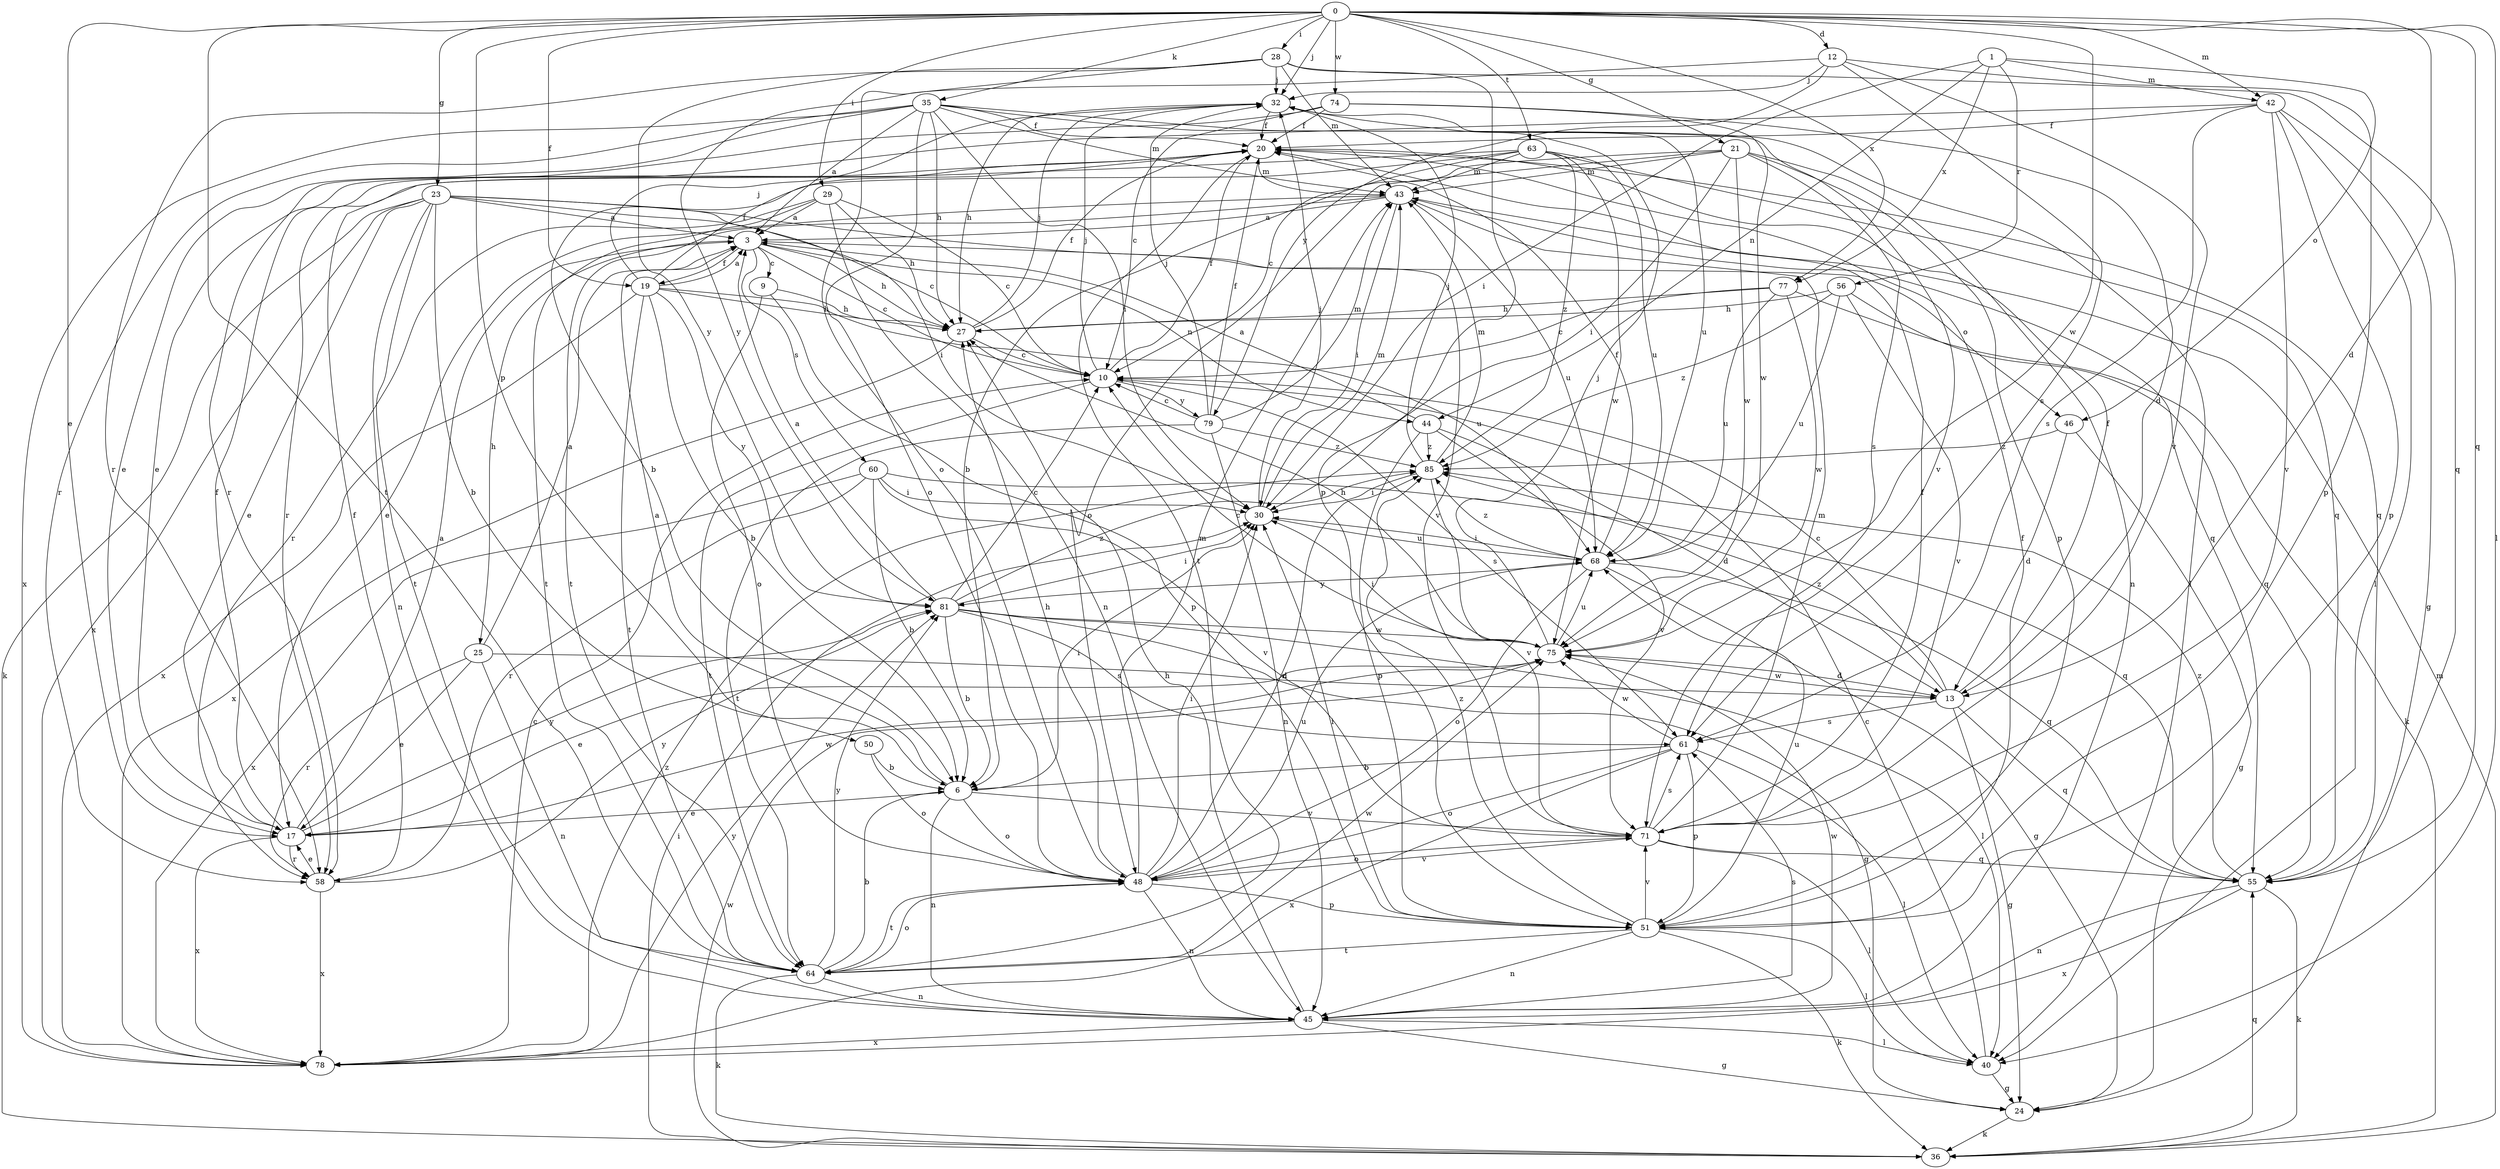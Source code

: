 strict digraph  {
0;
1;
3;
6;
9;
10;
12;
13;
17;
19;
20;
21;
23;
24;
25;
27;
28;
29;
30;
32;
35;
36;
40;
42;
43;
44;
45;
46;
48;
50;
51;
55;
56;
58;
60;
61;
63;
64;
68;
71;
74;
75;
77;
78;
79;
81;
85;
0 -> 12  [label=d];
0 -> 13  [label=d];
0 -> 17  [label=e];
0 -> 19  [label=f];
0 -> 21  [label=g];
0 -> 23  [label=g];
0 -> 28  [label=i];
0 -> 29  [label=i];
0 -> 32  [label=j];
0 -> 35  [label=k];
0 -> 40  [label=l];
0 -> 42  [label=m];
0 -> 50  [label=p];
0 -> 55  [label=q];
0 -> 63  [label=t];
0 -> 64  [label=t];
0 -> 74  [label=w];
0 -> 75  [label=w];
0 -> 77  [label=x];
1 -> 30  [label=i];
1 -> 42  [label=m];
1 -> 44  [label=n];
1 -> 46  [label=o];
1 -> 56  [label=r];
1 -> 77  [label=x];
3 -> 9  [label=c];
3 -> 10  [label=c];
3 -> 19  [label=f];
3 -> 25  [label=h];
3 -> 27  [label=h];
3 -> 44  [label=n];
3 -> 46  [label=o];
3 -> 60  [label=s];
6 -> 3  [label=a];
6 -> 17  [label=e];
6 -> 30  [label=i];
6 -> 45  [label=n];
6 -> 48  [label=o];
6 -> 71  [label=v];
9 -> 27  [label=h];
9 -> 48  [label=o];
9 -> 51  [label=p];
10 -> 20  [label=f];
10 -> 32  [label=j];
10 -> 61  [label=s];
10 -> 64  [label=t];
10 -> 79  [label=y];
12 -> 32  [label=j];
12 -> 51  [label=p];
12 -> 61  [label=s];
12 -> 71  [label=v];
12 -> 79  [label=y];
12 -> 81  [label=y];
13 -> 10  [label=c];
13 -> 20  [label=f];
13 -> 24  [label=g];
13 -> 55  [label=q];
13 -> 61  [label=s];
13 -> 75  [label=w];
13 -> 85  [label=z];
17 -> 3  [label=a];
17 -> 20  [label=f];
17 -> 58  [label=r];
17 -> 75  [label=w];
17 -> 78  [label=x];
17 -> 81  [label=y];
19 -> 3  [label=a];
19 -> 6  [label=b];
19 -> 20  [label=f];
19 -> 27  [label=h];
19 -> 32  [label=j];
19 -> 64  [label=t];
19 -> 68  [label=u];
19 -> 78  [label=x];
19 -> 81  [label=y];
20 -> 43  [label=m];
20 -> 55  [label=q];
20 -> 64  [label=t];
21 -> 6  [label=b];
21 -> 30  [label=i];
21 -> 43  [label=m];
21 -> 45  [label=n];
21 -> 48  [label=o];
21 -> 51  [label=p];
21 -> 61  [label=s];
21 -> 75  [label=w];
23 -> 3  [label=a];
23 -> 6  [label=b];
23 -> 10  [label=c];
23 -> 17  [label=e];
23 -> 30  [label=i];
23 -> 36  [label=k];
23 -> 45  [label=n];
23 -> 64  [label=t];
23 -> 71  [label=v];
23 -> 78  [label=x];
24 -> 36  [label=k];
25 -> 3  [label=a];
25 -> 13  [label=d];
25 -> 17  [label=e];
25 -> 45  [label=n];
25 -> 58  [label=r];
27 -> 10  [label=c];
27 -> 20  [label=f];
27 -> 32  [label=j];
27 -> 78  [label=x];
28 -> 32  [label=j];
28 -> 43  [label=m];
28 -> 48  [label=o];
28 -> 51  [label=p];
28 -> 55  [label=q];
28 -> 58  [label=r];
28 -> 81  [label=y];
29 -> 3  [label=a];
29 -> 10  [label=c];
29 -> 27  [label=h];
29 -> 45  [label=n];
29 -> 58  [label=r];
29 -> 64  [label=t];
30 -> 32  [label=j];
30 -> 43  [label=m];
30 -> 68  [label=u];
32 -> 20  [label=f];
32 -> 27  [label=h];
32 -> 68  [label=u];
35 -> 3  [label=a];
35 -> 17  [label=e];
35 -> 20  [label=f];
35 -> 27  [label=h];
35 -> 30  [label=i];
35 -> 40  [label=l];
35 -> 43  [label=m];
35 -> 48  [label=o];
35 -> 58  [label=r];
35 -> 71  [label=v];
35 -> 78  [label=x];
36 -> 30  [label=i];
36 -> 43  [label=m];
36 -> 55  [label=q];
36 -> 75  [label=w];
40 -> 10  [label=c];
40 -> 24  [label=g];
42 -> 17  [label=e];
42 -> 20  [label=f];
42 -> 24  [label=g];
42 -> 40  [label=l];
42 -> 51  [label=p];
42 -> 61  [label=s];
42 -> 71  [label=v];
43 -> 3  [label=a];
43 -> 17  [label=e];
43 -> 30  [label=i];
43 -> 55  [label=q];
43 -> 64  [label=t];
43 -> 68  [label=u];
44 -> 3  [label=a];
44 -> 13  [label=d];
44 -> 51  [label=p];
44 -> 71  [label=v];
44 -> 85  [label=z];
45 -> 24  [label=g];
45 -> 27  [label=h];
45 -> 40  [label=l];
45 -> 61  [label=s];
45 -> 75  [label=w];
45 -> 78  [label=x];
46 -> 13  [label=d];
46 -> 24  [label=g];
46 -> 85  [label=z];
48 -> 27  [label=h];
48 -> 30  [label=i];
48 -> 43  [label=m];
48 -> 45  [label=n];
48 -> 51  [label=p];
48 -> 64  [label=t];
48 -> 68  [label=u];
48 -> 71  [label=v];
48 -> 85  [label=z];
50 -> 6  [label=b];
50 -> 48  [label=o];
51 -> 20  [label=f];
51 -> 30  [label=i];
51 -> 36  [label=k];
51 -> 40  [label=l];
51 -> 45  [label=n];
51 -> 64  [label=t];
51 -> 68  [label=u];
51 -> 71  [label=v];
51 -> 85  [label=z];
55 -> 36  [label=k];
55 -> 45  [label=n];
55 -> 78  [label=x];
55 -> 85  [label=z];
56 -> 27  [label=h];
56 -> 55  [label=q];
56 -> 68  [label=u];
56 -> 71  [label=v];
56 -> 85  [label=z];
58 -> 17  [label=e];
58 -> 20  [label=f];
58 -> 78  [label=x];
58 -> 81  [label=y];
60 -> 6  [label=b];
60 -> 30  [label=i];
60 -> 55  [label=q];
60 -> 58  [label=r];
60 -> 71  [label=v];
60 -> 78  [label=x];
61 -> 6  [label=b];
61 -> 40  [label=l];
61 -> 48  [label=o];
61 -> 51  [label=p];
61 -> 75  [label=w];
61 -> 78  [label=x];
63 -> 6  [label=b];
63 -> 10  [label=c];
63 -> 43  [label=m];
63 -> 55  [label=q];
63 -> 58  [label=r];
63 -> 68  [label=u];
63 -> 75  [label=w];
63 -> 85  [label=z];
64 -> 6  [label=b];
64 -> 36  [label=k];
64 -> 45  [label=n];
64 -> 48  [label=o];
64 -> 75  [label=w];
64 -> 81  [label=y];
68 -> 20  [label=f];
68 -> 24  [label=g];
68 -> 30  [label=i];
68 -> 48  [label=o];
68 -> 55  [label=q];
68 -> 81  [label=y];
68 -> 85  [label=z];
71 -> 20  [label=f];
71 -> 40  [label=l];
71 -> 43  [label=m];
71 -> 48  [label=o];
71 -> 55  [label=q];
71 -> 61  [label=s];
74 -> 10  [label=c];
74 -> 13  [label=d];
74 -> 20  [label=f];
74 -> 58  [label=r];
74 -> 75  [label=w];
75 -> 10  [label=c];
75 -> 13  [label=d];
75 -> 17  [label=e];
75 -> 27  [label=h];
75 -> 30  [label=i];
75 -> 32  [label=j];
75 -> 68  [label=u];
77 -> 10  [label=c];
77 -> 27  [label=h];
77 -> 36  [label=k];
77 -> 68  [label=u];
77 -> 75  [label=w];
78 -> 10  [label=c];
78 -> 81  [label=y];
78 -> 85  [label=z];
79 -> 10  [label=c];
79 -> 20  [label=f];
79 -> 32  [label=j];
79 -> 43  [label=m];
79 -> 45  [label=n];
79 -> 64  [label=t];
79 -> 85  [label=z];
81 -> 3  [label=a];
81 -> 6  [label=b];
81 -> 10  [label=c];
81 -> 24  [label=g];
81 -> 30  [label=i];
81 -> 40  [label=l];
81 -> 61  [label=s];
81 -> 75  [label=w];
81 -> 85  [label=z];
85 -> 30  [label=i];
85 -> 32  [label=j];
85 -> 43  [label=m];
85 -> 71  [label=v];
}
